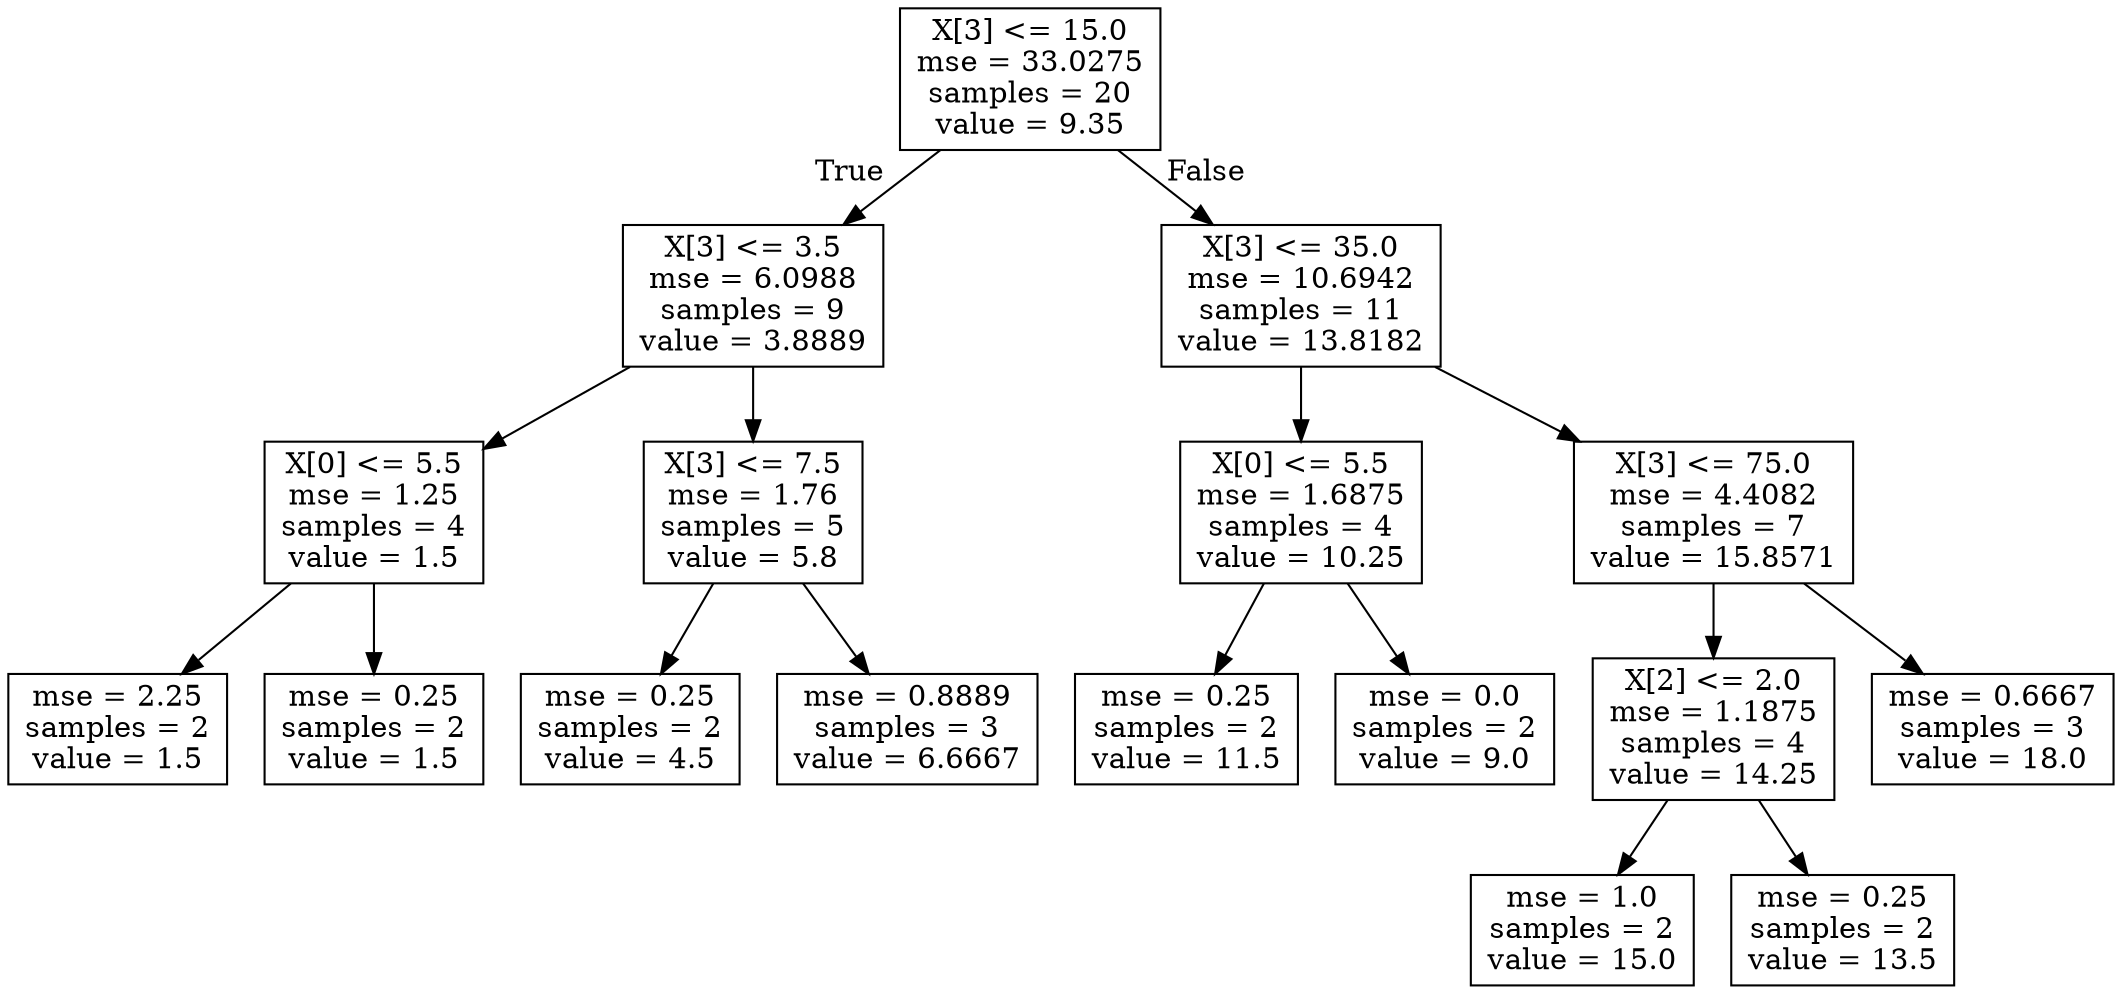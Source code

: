 digraph Tree {
node [shape=box] ;
0 [label="X[3] <= 15.0\nmse = 33.0275\nsamples = 20\nvalue = 9.35"] ;
1 [label="X[3] <= 3.5\nmse = 6.0988\nsamples = 9\nvalue = 3.8889"] ;
0 -> 1 [labeldistance=2.5, labelangle=45, headlabel="True"] ;
2 [label="X[0] <= 5.5\nmse = 1.25\nsamples = 4\nvalue = 1.5"] ;
1 -> 2 ;
3 [label="mse = 2.25\nsamples = 2\nvalue = 1.5"] ;
2 -> 3 ;
4 [label="mse = 0.25\nsamples = 2\nvalue = 1.5"] ;
2 -> 4 ;
5 [label="X[3] <= 7.5\nmse = 1.76\nsamples = 5\nvalue = 5.8"] ;
1 -> 5 ;
6 [label="mse = 0.25\nsamples = 2\nvalue = 4.5"] ;
5 -> 6 ;
7 [label="mse = 0.8889\nsamples = 3\nvalue = 6.6667"] ;
5 -> 7 ;
8 [label="X[3] <= 35.0\nmse = 10.6942\nsamples = 11\nvalue = 13.8182"] ;
0 -> 8 [labeldistance=2.5, labelangle=-45, headlabel="False"] ;
9 [label="X[0] <= 5.5\nmse = 1.6875\nsamples = 4\nvalue = 10.25"] ;
8 -> 9 ;
10 [label="mse = 0.25\nsamples = 2\nvalue = 11.5"] ;
9 -> 10 ;
11 [label="mse = 0.0\nsamples = 2\nvalue = 9.0"] ;
9 -> 11 ;
12 [label="X[3] <= 75.0\nmse = 4.4082\nsamples = 7\nvalue = 15.8571"] ;
8 -> 12 ;
13 [label="X[2] <= 2.0\nmse = 1.1875\nsamples = 4\nvalue = 14.25"] ;
12 -> 13 ;
14 [label="mse = 1.0\nsamples = 2\nvalue = 15.0"] ;
13 -> 14 ;
15 [label="mse = 0.25\nsamples = 2\nvalue = 13.5"] ;
13 -> 15 ;
16 [label="mse = 0.6667\nsamples = 3\nvalue = 18.0"] ;
12 -> 16 ;
}